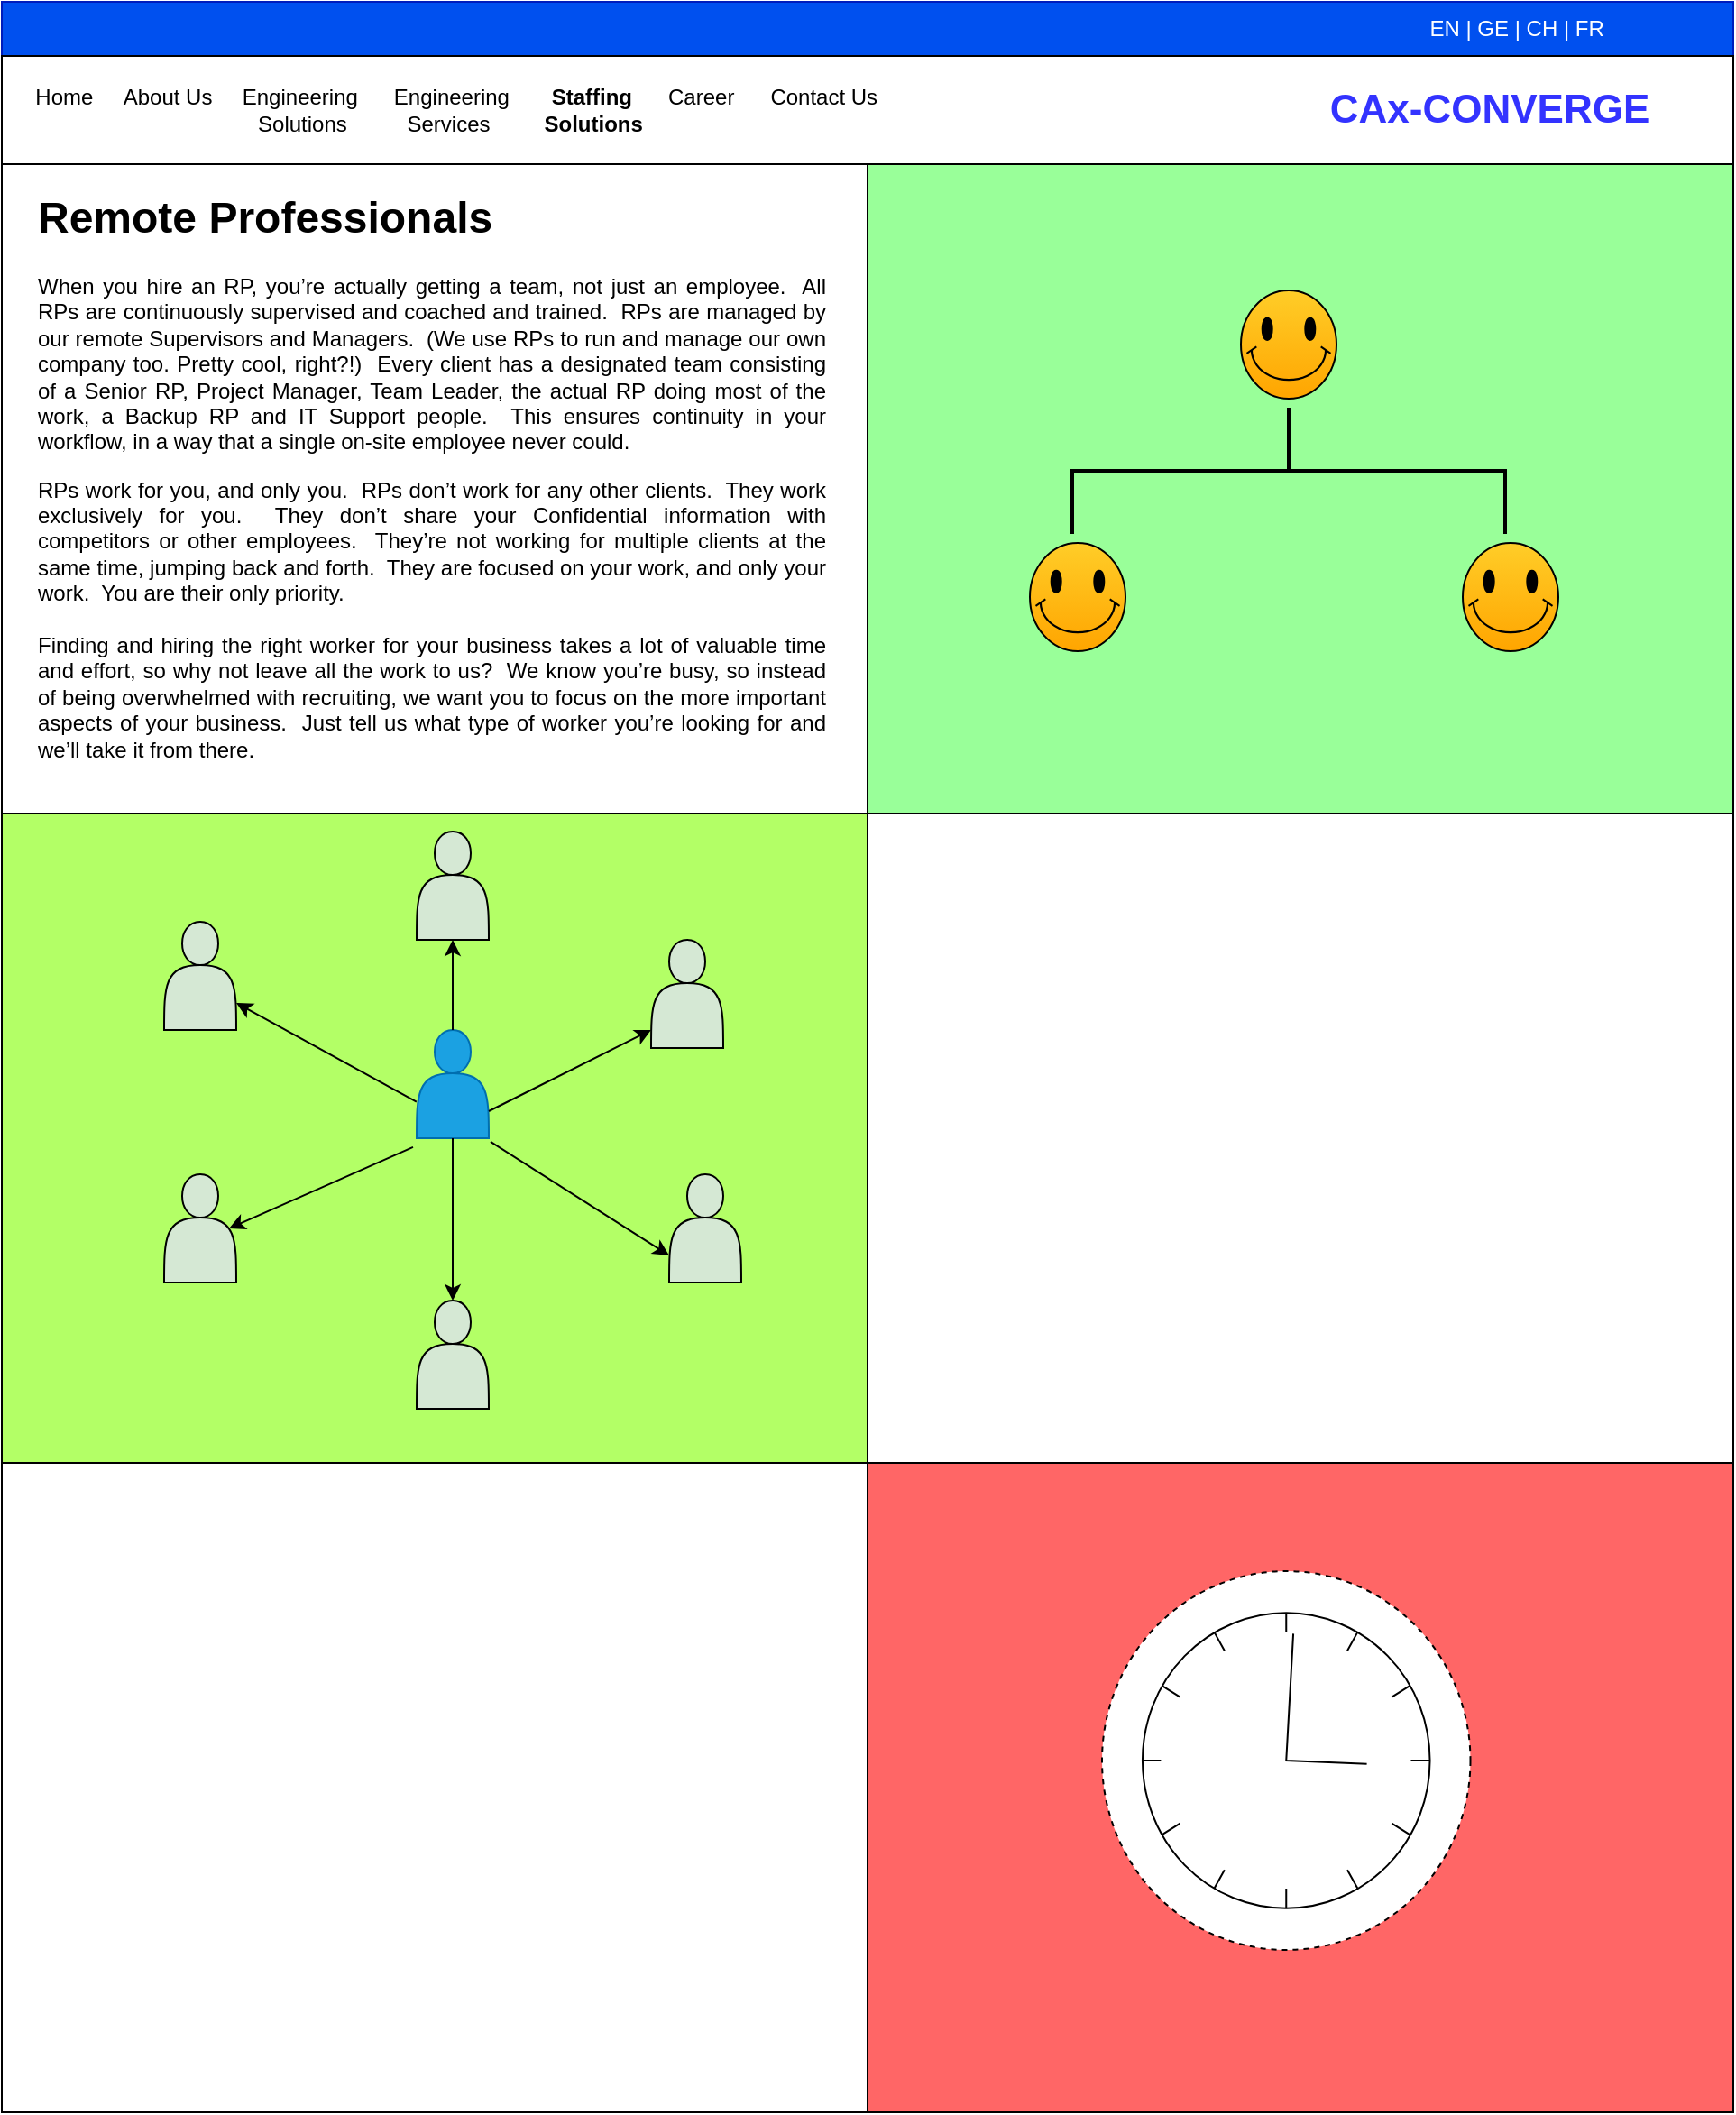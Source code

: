<mxfile version="13.8.8" type="github">
  <diagram id="Hr1LNcDFdF_ypw1xQ_ta" name="Page-1">
    <mxGraphModel dx="1422" dy="1944" grid="1" gridSize="10" guides="1" tooltips="1" connect="1" arrows="1" fold="1" page="1" pageScale="1" pageWidth="827" pageHeight="1169" math="0" shadow="0">
      <root>
        <mxCell id="0" />
        <mxCell id="1" parent="0" />
        <mxCell id="X8gLjRTlshbioLyaXArV-1" value="&amp;nbsp; &amp;nbsp; &amp;nbsp; &amp;nbsp; &amp;nbsp; &amp;nbsp; &amp;nbsp; &amp;nbsp; &amp;nbsp; &amp;nbsp; &amp;nbsp; &amp;nbsp; &amp;nbsp; &amp;nbsp; &amp;nbsp; &amp;nbsp; &amp;nbsp; &amp;nbsp; &amp;nbsp; &amp;nbsp; &amp;nbsp; &amp;nbsp; &amp;nbsp; &amp;nbsp; &amp;nbsp; &amp;nbsp; &amp;nbsp; &amp;nbsp; &amp;nbsp; &amp;nbsp; &amp;nbsp; &amp;nbsp; &amp;nbsp; &amp;nbsp; &amp;nbsp; &amp;nbsp; &amp;nbsp; &amp;nbsp; &amp;nbsp; &amp;nbsp; &amp;nbsp; &amp;nbsp; &amp;nbsp; &amp;nbsp; &amp;nbsp; &amp;nbsp; &amp;nbsp; &amp;nbsp; &amp;nbsp; &amp;nbsp; &amp;nbsp; &amp;nbsp; &amp;nbsp; &amp;nbsp; &amp;nbsp; &amp;nbsp; &amp;nbsp; &amp;nbsp; &amp;nbsp; &amp;nbsp; &amp;nbsp; &amp;nbsp; &amp;nbsp; &amp;nbsp; &amp;nbsp; &amp;nbsp; &amp;nbsp; &amp;nbsp; &amp;nbsp; &amp;nbsp; &amp;nbsp; &amp;nbsp; &amp;nbsp; &amp;nbsp; &amp;nbsp; &amp;nbsp; &amp;nbsp; &amp;nbsp; &amp;nbsp; &amp;nbsp; &amp;nbsp; &amp;nbsp; &amp;nbsp; &amp;nbsp; &amp;nbsp; &amp;nbsp; &amp;nbsp; &amp;nbsp; &amp;nbsp; &amp;nbsp; &amp;nbsp; &amp;nbsp; &amp;nbsp; &amp;nbsp; &amp;nbsp; &amp;nbsp; &amp;nbsp; &amp;nbsp; &amp;nbsp; &amp;nbsp; &amp;nbsp; &amp;nbsp; &amp;nbsp; &amp;nbsp; &amp;nbsp; &amp;nbsp; &amp;nbsp; &amp;nbsp; EN | GE | CH | FR" style="rounded=0;whiteSpace=wrap;html=1;fillColor=#0050ef;strokeColor=#001DBC;fontColor=#ffffff;align=center;" parent="1" vertex="1">
          <mxGeometry x="70" y="-60" width="960" height="30" as="geometry" />
        </mxCell>
        <mxCell id="X8gLjRTlshbioLyaXArV-2" value="&amp;nbsp; &amp;nbsp; &amp;nbsp;Home&amp;nbsp; &amp;nbsp; &amp;nbsp;About Us&amp;nbsp; &amp;nbsp; &amp;nbsp;Engineering&amp;nbsp; &amp;nbsp; &amp;nbsp; Engineering&amp;nbsp; &amp;nbsp; &amp;nbsp; &amp;nbsp;&lt;b&gt;Staffing&lt;/b&gt;&amp;nbsp; &amp;nbsp; &amp;nbsp; Career&amp;nbsp; &amp;nbsp; &amp;nbsp; Contact Us&amp;nbsp; &amp;nbsp; &amp;nbsp; &amp;nbsp; &amp;nbsp; &amp;nbsp; &amp;nbsp; &amp;nbsp; &amp;nbsp; &amp;nbsp; &amp;nbsp; &amp;nbsp; &amp;nbsp; &amp;nbsp; &amp;nbsp; &amp;nbsp; &amp;nbsp; &amp;nbsp; &amp;nbsp; &amp;nbsp; &amp;nbsp; &amp;nbsp; &amp;nbsp; &amp;nbsp; &amp;nbsp; &amp;nbsp; &amp;nbsp; &amp;nbsp; &amp;nbsp; &amp;nbsp; &amp;nbsp; &amp;nbsp; &amp;nbsp; &amp;nbsp; &amp;nbsp; &amp;nbsp; &amp;nbsp; &amp;nbsp; &amp;nbsp; &amp;nbsp; &amp;nbsp; &amp;nbsp;&amp;nbsp;&lt;br&gt;&amp;nbsp; &amp;nbsp; &amp;nbsp; &amp;nbsp; &amp;nbsp; &amp;nbsp; &amp;nbsp; &amp;nbsp; &amp;nbsp; &amp;nbsp; &amp;nbsp; &amp;nbsp; &amp;nbsp; &amp;nbsp; &amp;nbsp; &amp;nbsp; &amp;nbsp; &amp;nbsp; &amp;nbsp; &amp;nbsp; &amp;nbsp; Solutions&amp;nbsp; &amp;nbsp; &amp;nbsp; &amp;nbsp; &amp;nbsp; Services&amp;nbsp; &amp;nbsp; &amp;nbsp; &amp;nbsp; &amp;nbsp;&lt;b&gt;Solutions&lt;/b&gt;" style="rounded=0;whiteSpace=wrap;html=1;align=left;" parent="1" vertex="1">
          <mxGeometry x="70" y="-30" width="960" height="60" as="geometry" />
        </mxCell>
        <mxCell id="X8gLjRTlshbioLyaXArV-3" value="" style="rounded=0;whiteSpace=wrap;html=1;" parent="1" vertex="1">
          <mxGeometry x="70" y="30" width="960" height="1080" as="geometry" />
        </mxCell>
        <mxCell id="X8gLjRTlshbioLyaXArV-4" value="" style="rounded=0;whiteSpace=wrap;html=1;fillColor=#99FF99;" parent="1" vertex="1">
          <mxGeometry x="550" y="30" width="480" height="360" as="geometry" />
        </mxCell>
        <mxCell id="X8gLjRTlshbioLyaXArV-5" value="" style="rounded=0;whiteSpace=wrap;html=1;fillColor=#B3FF66;" parent="1" vertex="1">
          <mxGeometry x="70" y="390" width="480" height="360" as="geometry" />
        </mxCell>
        <mxCell id="X8gLjRTlshbioLyaXArV-6" value="" style="rounded=0;whiteSpace=wrap;html=1;fillColor=#FF6666;" parent="1" vertex="1">
          <mxGeometry x="550" y="750" width="480" height="360" as="geometry" />
        </mxCell>
        <mxCell id="X8gLjRTlshbioLyaXArV-7" value="" style="shape=actor;whiteSpace=wrap;html=1;fillColor=#1ba1e2;strokeColor=#006EAF;fontColor=#ffffff;" parent="1" vertex="1">
          <mxGeometry x="300" y="510" width="40" height="60" as="geometry" />
        </mxCell>
        <mxCell id="X8gLjRTlshbioLyaXArV-8" value="" style="verticalLabelPosition=bottom;verticalAlign=top;html=1;shape=mxgraph.basic.smiley;fillColor=#ffcd28;gradientColor=#ffa500;" parent="1" vertex="1">
          <mxGeometry x="757" y="100" width="53" height="60" as="geometry" />
        </mxCell>
        <mxCell id="X8gLjRTlshbioLyaXArV-11" value="" style="rounded=0;whiteSpace=wrap;html=1;" parent="1" vertex="1">
          <mxGeometry x="70" y="30" width="480" height="360" as="geometry" />
        </mxCell>
        <mxCell id="X8gLjRTlshbioLyaXArV-12" value="" style="rounded=0;whiteSpace=wrap;html=1;" parent="1" vertex="1">
          <mxGeometry x="550" y="390" width="480" height="360" as="geometry" />
        </mxCell>
        <mxCell id="X8gLjRTlshbioLyaXArV-13" value="" style="rounded=0;whiteSpace=wrap;html=1;" parent="1" vertex="1">
          <mxGeometry x="70" y="750" width="480" height="360" as="geometry" />
        </mxCell>
        <mxCell id="X8gLjRTlshbioLyaXArV-18" value="" style="strokeWidth=2;html=1;shape=mxgraph.flowchart.annotation_2;align=left;labelPosition=right;pointerEvents=1;fillColor=#D5E8D4;rotation=90;" parent="1" vertex="1">
          <mxGeometry x="748.5" y="80" width="70" height="240" as="geometry" />
        </mxCell>
        <mxCell id="X8gLjRTlshbioLyaXArV-19" value="" style="verticalLabelPosition=bottom;verticalAlign=top;html=1;shape=mxgraph.basic.smiley;fillColor=#ffcd28;gradientColor=#ffa500;" parent="1" vertex="1">
          <mxGeometry x="640" y="240" width="53" height="60" as="geometry" />
        </mxCell>
        <mxCell id="X8gLjRTlshbioLyaXArV-20" value="" style="verticalLabelPosition=bottom;verticalAlign=top;html=1;shape=mxgraph.basic.smiley;fillColor=#ffcd28;gradientColor=#ffa500;" parent="1" vertex="1">
          <mxGeometry x="880" y="240" width="53" height="60" as="geometry" />
        </mxCell>
        <mxCell id="X8gLjRTlshbioLyaXArV-21" value="" style="shape=actor;whiteSpace=wrap;html=1;strokeColor=#000000;fillColor=#D5E8D4;" parent="1" vertex="1">
          <mxGeometry x="430" y="460" width="40" height="60" as="geometry" />
        </mxCell>
        <mxCell id="X8gLjRTlshbioLyaXArV-22" value="" style="shape=actor;whiteSpace=wrap;html=1;strokeColor=#000000;fillColor=#D5E8D4;" parent="1" vertex="1">
          <mxGeometry x="160" y="590" width="40" height="60" as="geometry" />
        </mxCell>
        <mxCell id="X8gLjRTlshbioLyaXArV-23" value="" style="shape=actor;whiteSpace=wrap;html=1;strokeColor=#000000;fillColor=#D5E8D4;" parent="1" vertex="1">
          <mxGeometry x="440" y="590" width="40" height="60" as="geometry" />
        </mxCell>
        <mxCell id="X8gLjRTlshbioLyaXArV-24" value="" style="shape=actor;whiteSpace=wrap;html=1;strokeColor=#000000;fillColor=#D5E8D4;" parent="1" vertex="1">
          <mxGeometry x="160" y="450" width="40" height="60" as="geometry" />
        </mxCell>
        <mxCell id="X8gLjRTlshbioLyaXArV-25" value="" style="shape=actor;whiteSpace=wrap;html=1;strokeColor=#000000;fillColor=#D5E8D4;" parent="1" vertex="1">
          <mxGeometry x="300" y="660" width="40" height="60" as="geometry" />
        </mxCell>
        <mxCell id="X8gLjRTlshbioLyaXArV-26" value="" style="shape=actor;whiteSpace=wrap;html=1;strokeColor=#000000;fillColor=#D5E8D4;" parent="1" vertex="1">
          <mxGeometry x="300" y="400" width="40" height="60" as="geometry" />
        </mxCell>
        <mxCell id="X8gLjRTlshbioLyaXArV-27" value="" style="endArrow=classic;html=1;exitX=1;exitY=0.75;exitDx=0;exitDy=0;" parent="1" source="X8gLjRTlshbioLyaXArV-7" edge="1">
          <mxGeometry width="50" height="50" relative="1" as="geometry">
            <mxPoint x="390" y="530" as="sourcePoint" />
            <mxPoint x="430" y="510" as="targetPoint" />
          </mxGeometry>
        </mxCell>
        <mxCell id="X8gLjRTlshbioLyaXArV-28" value="" style="endArrow=classic;html=1;exitX=1.025;exitY=1.033;exitDx=0;exitDy=0;entryX=0;entryY=0.75;entryDx=0;entryDy=0;exitPerimeter=0;" parent="1" source="X8gLjRTlshbioLyaXArV-7" target="X8gLjRTlshbioLyaXArV-23" edge="1">
          <mxGeometry width="50" height="50" relative="1" as="geometry">
            <mxPoint x="350" y="565" as="sourcePoint" />
            <mxPoint x="440" y="520" as="targetPoint" />
          </mxGeometry>
        </mxCell>
        <mxCell id="X8gLjRTlshbioLyaXArV-29" value="" style="endArrow=classic;html=1;exitX=1.025;exitY=1.033;exitDx=0;exitDy=0;entryX=0.5;entryY=0;entryDx=0;entryDy=0;exitPerimeter=0;" parent="1" target="X8gLjRTlshbioLyaXArV-25" edge="1">
          <mxGeometry width="50" height="50" relative="1" as="geometry">
            <mxPoint x="320" y="570" as="sourcePoint" />
            <mxPoint x="419" y="633.02" as="targetPoint" />
          </mxGeometry>
        </mxCell>
        <mxCell id="X8gLjRTlshbioLyaXArV-31" value="" style="endArrow=classic;html=1;exitX=0.5;exitY=0;exitDx=0;exitDy=0;entryX=0.5;entryY=1;entryDx=0;entryDy=0;" parent="1" source="X8gLjRTlshbioLyaXArV-7" target="X8gLjRTlshbioLyaXArV-26" edge="1">
          <mxGeometry width="50" height="50" relative="1" as="geometry">
            <mxPoint x="270" y="530" as="sourcePoint" />
            <mxPoint x="320" y="480" as="targetPoint" />
          </mxGeometry>
        </mxCell>
        <mxCell id="X8gLjRTlshbioLyaXArV-32" value="" style="endArrow=classic;html=1;entryX=1;entryY=0.75;entryDx=0;entryDy=0;exitX=0.479;exitY=0.444;exitDx=0;exitDy=0;exitPerimeter=0;" parent="1" source="X8gLjRTlshbioLyaXArV-5" target="X8gLjRTlshbioLyaXArV-24" edge="1">
          <mxGeometry width="50" height="50" relative="1" as="geometry">
            <mxPoint x="280" y="520" as="sourcePoint" />
            <mxPoint x="280" y="470" as="targetPoint" />
          </mxGeometry>
        </mxCell>
        <mxCell id="X8gLjRTlshbioLyaXArV-33" value="" style="endArrow=classic;html=1;exitX=-0.05;exitY=1.083;exitDx=0;exitDy=0;exitPerimeter=0;entryX=0.9;entryY=0.5;entryDx=0;entryDy=0;entryPerimeter=0;" parent="1" source="X8gLjRTlshbioLyaXArV-7" target="X8gLjRTlshbioLyaXArV-22" edge="1">
          <mxGeometry width="50" height="50" relative="1" as="geometry">
            <mxPoint x="330" y="580" as="sourcePoint" />
            <mxPoint x="330" y="670" as="targetPoint" />
          </mxGeometry>
        </mxCell>
        <mxCell id="X8gLjRTlshbioLyaXArV-34" value="" style="shape=mxgraph.bpmn.shape;html=1;verticalLabelPosition=bottom;labelBackgroundColor=#ffffff;verticalAlign=top;align=center;perimeter=ellipsePerimeter;outlineConnect=0;outline=eventNonint;symbol=timer;" parent="1" vertex="1">
          <mxGeometry x="680" y="810" width="204.25" height="210" as="geometry" />
        </mxCell>
        <mxCell id="X8gLjRTlshbioLyaXArV-36" value="&lt;font style=&quot;font-size: 22px;&quot;&gt;CAx-CONVERGE&lt;/font&gt;" style="rounded=0;whiteSpace=wrap;html=1;align=center;fontSize=22;fontStyle=1;strokeColor=none;fillColor=#FFFFFF;fontColor=#3333FF;" parent="1" vertex="1">
          <mxGeometry x="800" y="-20" width="190" height="40" as="geometry" />
        </mxCell>
        <mxCell id="JO0JL_rtTt94p9omxoUN-2" value="&lt;h1&gt;Remote Professionals&lt;/h1&gt;&lt;p style=&quot;text-align: justify&quot;&gt;When you hire an RP, you’re actually getting a team, not just an employee.&amp;nbsp; All RPs are continuously supervised and coached and trained.&amp;nbsp; RPs are managed by our remote Supervisors and Managers.&amp;nbsp; (We use RPs to run and manage our own company too. Pretty cool, right?!)&amp;nbsp; Every client has a designated team consisting of a Senior RP, Project Manager, Team Leader, the actual RP doing most of the work, a Backup RP and IT Support people.&amp;nbsp; This ensures continuity in your workflow, in a way that a single on-site employee never could.&lt;/p&gt;&lt;div style=&quot;text-align: justify&quot;&gt;RPs work for you, and only you.&amp;nbsp; RPs don’t work for any other clients.&amp;nbsp; They work exclusively for you.&amp;nbsp; They don’t share your Confidential information with competitors or other employees.&amp;nbsp; They’re not working for multiple clients at the same time, jumping back and forth.&amp;nbsp; They are focused on your work, and only your work.&amp;nbsp; You are their only priority.&lt;br&gt;&lt;/div&gt;&lt;div style=&quot;text-align: justify&quot;&gt;&lt;br&gt;&lt;/div&gt;&lt;div style=&quot;text-align: justify&quot;&gt;Finding and hiring the right worker for your business takes a lot of valuable time and effort, so why not leave all the work to us?&amp;nbsp; We know you’re busy, so instead of being overwhelmed with recruiting, we want you to focus on the more important aspects of your business.&amp;nbsp; Just tell us what type of worker you’re looking for and we’ll take it from there.&lt;br&gt;&lt;/div&gt;" style="text;html=1;strokeColor=none;fillColor=none;spacing=5;spacingTop=-20;whiteSpace=wrap;overflow=hidden;rounded=0;" vertex="1" parent="1">
          <mxGeometry x="85" y="40" width="445" height="330" as="geometry" />
        </mxCell>
      </root>
    </mxGraphModel>
  </diagram>
</mxfile>
